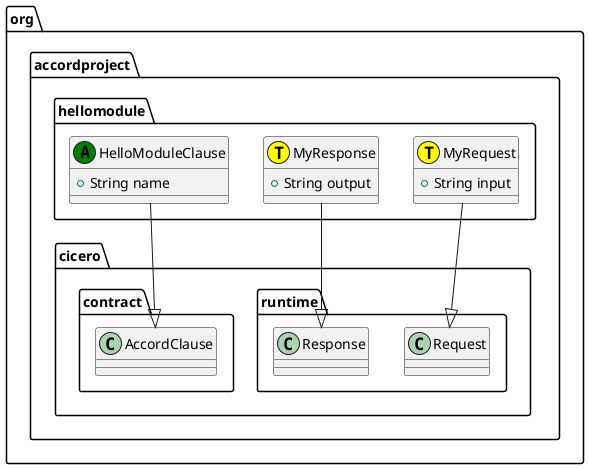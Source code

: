 @startuml
class org.accordproject.hellomodule.MyRequest << (T,yellow) >> {
   + String input
}
org.accordproject.hellomodule.MyRequest --|> org.accordproject.cicero.runtime.Request
class org.accordproject.hellomodule.MyResponse << (T,yellow) >> {
   + String output
}
org.accordproject.hellomodule.MyResponse --|> org.accordproject.cicero.runtime.Response
class org.accordproject.hellomodule.HelloModuleClause << (A,green) >> {
   + String name
}
org.accordproject.hellomodule.HelloModuleClause --|> org.accordproject.cicero.contract.AccordClause
@enduml
